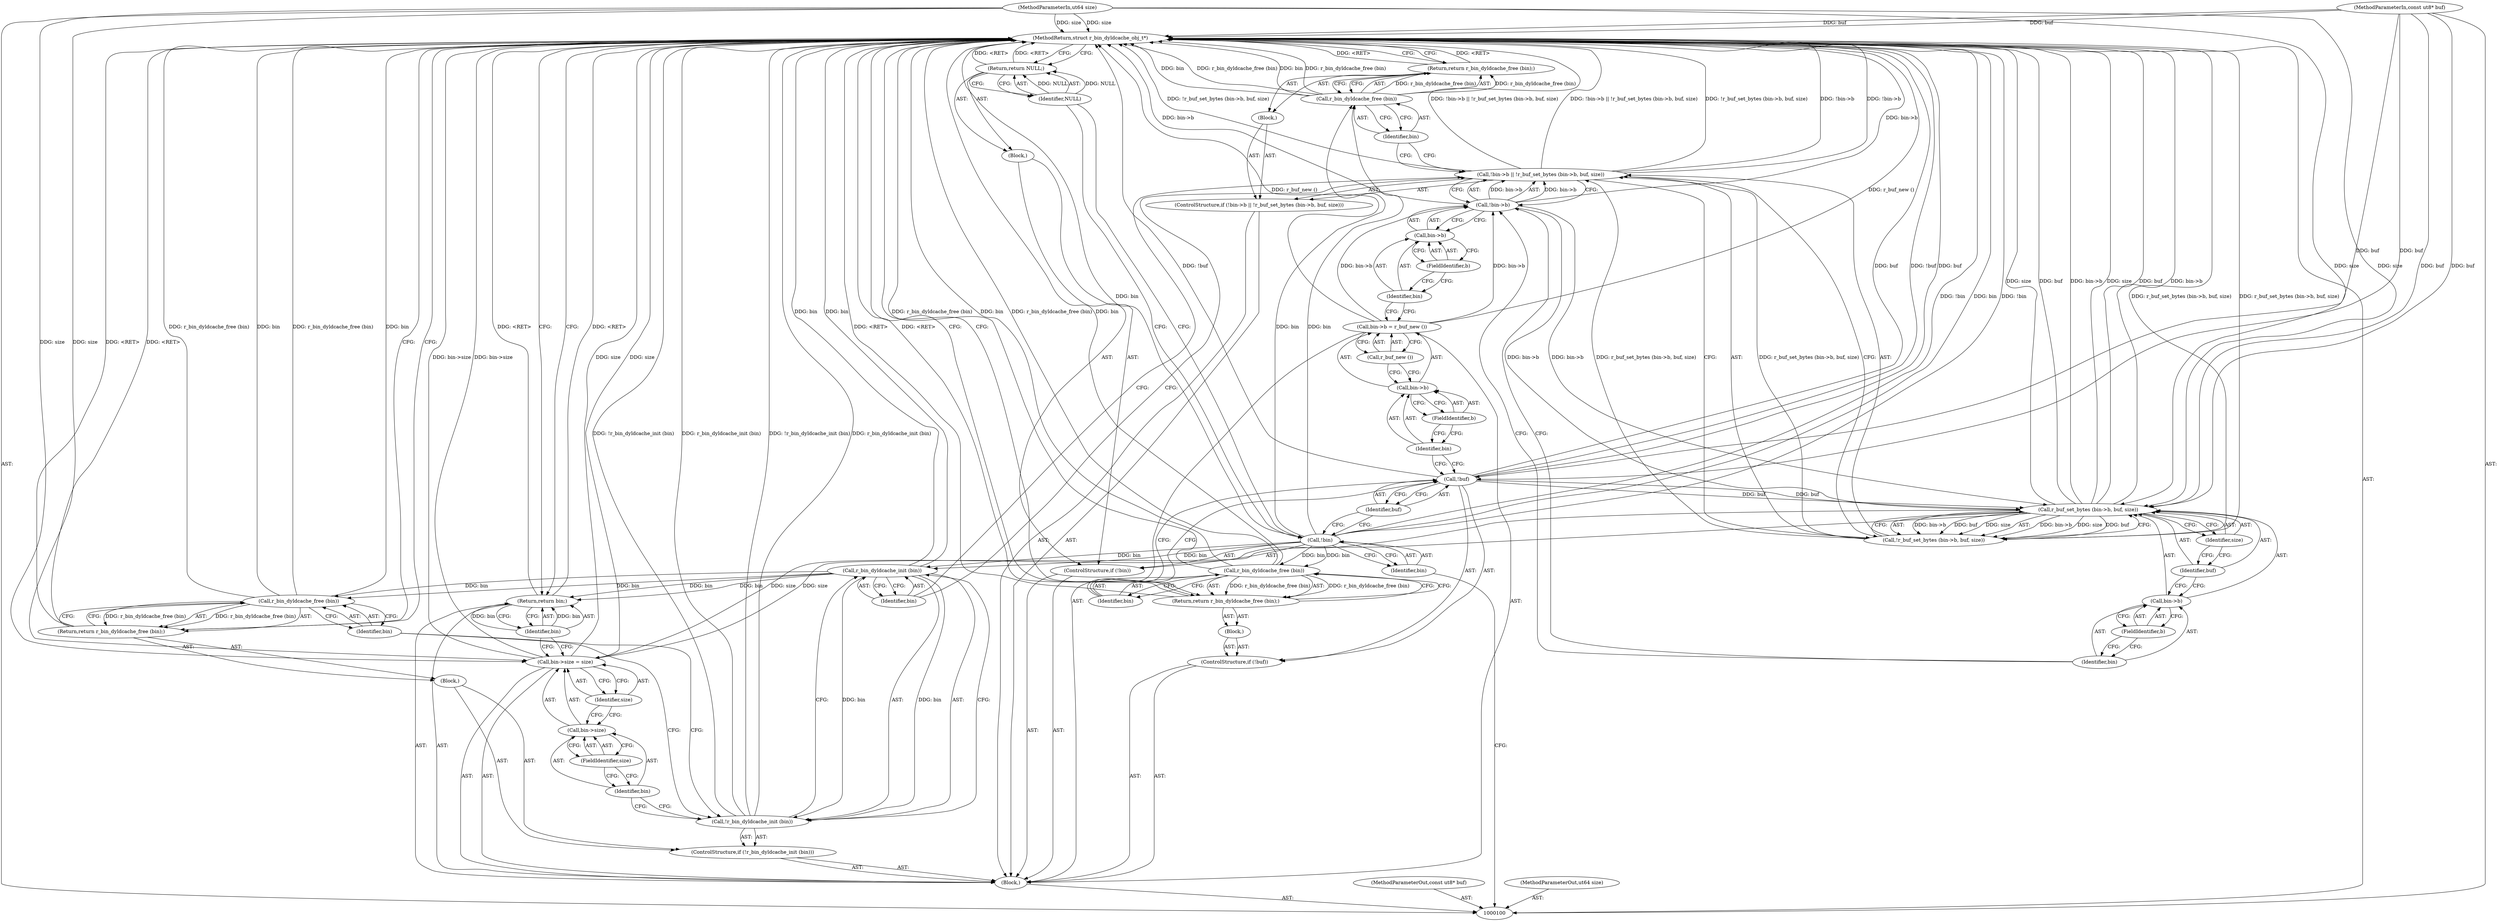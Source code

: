 digraph "0_radare2_4e98402f09a0ef0bb8559a33a4c1988c54938eaf_0" {
"1000154" [label="(MethodReturn,struct r_bin_dyldcache_obj_t*)"];
"1000101" [label="(MethodParameterIn,const ut8* buf)"];
"1000197" [label="(MethodParameterOut,const ut8* buf)"];
"1000102" [label="(MethodParameterIn,ut64 size)"];
"1000198" [label="(MethodParameterOut,ut64 size)"];
"1000103" [label="(Block,)"];
"1000122" [label="(ControlStructure,if (!bin->b || !r_buf_set_bytes (bin->b, buf, size)))"];
"1000127" [label="(FieldIdentifier,b)"];
"1000128" [label="(Call,!r_buf_set_bytes (bin->b, buf, size))"];
"1000129" [label="(Call,r_buf_set_bytes (bin->b, buf, size))"];
"1000130" [label="(Call,bin->b)"];
"1000131" [label="(Identifier,bin)"];
"1000132" [label="(FieldIdentifier,b)"];
"1000133" [label="(Identifier,buf)"];
"1000134" [label="(Identifier,size)"];
"1000123" [label="(Call,!bin->b || !r_buf_set_bytes (bin->b, buf, size))"];
"1000124" [label="(Call,!bin->b)"];
"1000135" [label="(Block,)"];
"1000125" [label="(Call,bin->b)"];
"1000126" [label="(Identifier,bin)"];
"1000137" [label="(Call,r_bin_dyldcache_free (bin))"];
"1000136" [label="(Return,return r_bin_dyldcache_free (bin);)"];
"1000138" [label="(Identifier,bin)"];
"1000139" [label="(ControlStructure,if (!r_bin_dyldcache_init (bin)))"];
"1000142" [label="(Identifier,bin)"];
"1000143" [label="(Block,)"];
"1000140" [label="(Call,!r_bin_dyldcache_init (bin))"];
"1000141" [label="(Call,r_bin_dyldcache_init (bin))"];
"1000144" [label="(Return,return r_bin_dyldcache_free (bin);)"];
"1000146" [label="(Identifier,bin)"];
"1000145" [label="(Call,r_bin_dyldcache_free (bin))"];
"1000147" [label="(Call,bin->size = size)"];
"1000148" [label="(Call,bin->size)"];
"1000149" [label="(Identifier,bin)"];
"1000151" [label="(Identifier,size)"];
"1000150" [label="(FieldIdentifier,size)"];
"1000152" [label="(Return,return bin;)"];
"1000153" [label="(Identifier,bin)"];
"1000104" [label="(ControlStructure,if (!bin))"];
"1000107" [label="(Block,)"];
"1000105" [label="(Call,!bin)"];
"1000106" [label="(Identifier,bin)"];
"1000109" [label="(Identifier,NULL)"];
"1000108" [label="(Return,return NULL;)"];
"1000113" [label="(Block,)"];
"1000110" [label="(ControlStructure,if (!buf))"];
"1000111" [label="(Call,!buf)"];
"1000112" [label="(Identifier,buf)"];
"1000115" [label="(Call,r_bin_dyldcache_free (bin))"];
"1000114" [label="(Return,return r_bin_dyldcache_free (bin);)"];
"1000116" [label="(Identifier,bin)"];
"1000117" [label="(Call,bin->b = r_buf_new ())"];
"1000118" [label="(Call,bin->b)"];
"1000119" [label="(Identifier,bin)"];
"1000121" [label="(Call,r_buf_new ())"];
"1000120" [label="(FieldIdentifier,b)"];
"1000154" -> "1000100"  [label="AST: "];
"1000154" -> "1000108"  [label="CFG: "];
"1000154" -> "1000114"  [label="CFG: "];
"1000154" -> "1000136"  [label="CFG: "];
"1000154" -> "1000144"  [label="CFG: "];
"1000154" -> "1000152"  [label="CFG: "];
"1000136" -> "1000154"  [label="DDG: <RET>"];
"1000152" -> "1000154"  [label="DDG: <RET>"];
"1000144" -> "1000154"  [label="DDG: <RET>"];
"1000108" -> "1000154"  [label="DDG: <RET>"];
"1000114" -> "1000154"  [label="DDG: <RET>"];
"1000129" -> "1000154"  [label="DDG: bin->b"];
"1000129" -> "1000154"  [label="DDG: size"];
"1000129" -> "1000154"  [label="DDG: buf"];
"1000141" -> "1000154"  [label="DDG: bin"];
"1000124" -> "1000154"  [label="DDG: bin->b"];
"1000147" -> "1000154"  [label="DDG: size"];
"1000147" -> "1000154"  [label="DDG: bin->size"];
"1000105" -> "1000154"  [label="DDG: !bin"];
"1000105" -> "1000154"  [label="DDG: bin"];
"1000140" -> "1000154"  [label="DDG: !r_bin_dyldcache_init (bin)"];
"1000140" -> "1000154"  [label="DDG: r_bin_dyldcache_init (bin)"];
"1000101" -> "1000154"  [label="DDG: buf"];
"1000145" -> "1000154"  [label="DDG: r_bin_dyldcache_free (bin)"];
"1000145" -> "1000154"  [label="DDG: bin"];
"1000123" -> "1000154"  [label="DDG: !bin->b"];
"1000123" -> "1000154"  [label="DDG: !bin->b || !r_buf_set_bytes (bin->b, buf, size)"];
"1000123" -> "1000154"  [label="DDG: !r_buf_set_bytes (bin->b, buf, size)"];
"1000128" -> "1000154"  [label="DDG: r_buf_set_bytes (bin->b, buf, size)"];
"1000115" -> "1000154"  [label="DDG: r_bin_dyldcache_free (bin)"];
"1000115" -> "1000154"  [label="DDG: bin"];
"1000117" -> "1000154"  [label="DDG: r_buf_new ()"];
"1000102" -> "1000154"  [label="DDG: size"];
"1000111" -> "1000154"  [label="DDG: buf"];
"1000111" -> "1000154"  [label="DDG: !buf"];
"1000137" -> "1000154"  [label="DDG: bin"];
"1000137" -> "1000154"  [label="DDG: r_bin_dyldcache_free (bin)"];
"1000101" -> "1000100"  [label="AST: "];
"1000101" -> "1000154"  [label="DDG: buf"];
"1000101" -> "1000111"  [label="DDG: buf"];
"1000101" -> "1000129"  [label="DDG: buf"];
"1000197" -> "1000100"  [label="AST: "];
"1000102" -> "1000100"  [label="AST: "];
"1000102" -> "1000154"  [label="DDG: size"];
"1000102" -> "1000129"  [label="DDG: size"];
"1000102" -> "1000147"  [label="DDG: size"];
"1000198" -> "1000100"  [label="AST: "];
"1000103" -> "1000100"  [label="AST: "];
"1000104" -> "1000103"  [label="AST: "];
"1000110" -> "1000103"  [label="AST: "];
"1000117" -> "1000103"  [label="AST: "];
"1000122" -> "1000103"  [label="AST: "];
"1000139" -> "1000103"  [label="AST: "];
"1000147" -> "1000103"  [label="AST: "];
"1000152" -> "1000103"  [label="AST: "];
"1000122" -> "1000103"  [label="AST: "];
"1000123" -> "1000122"  [label="AST: "];
"1000135" -> "1000122"  [label="AST: "];
"1000127" -> "1000125"  [label="AST: "];
"1000127" -> "1000126"  [label="CFG: "];
"1000125" -> "1000127"  [label="CFG: "];
"1000128" -> "1000123"  [label="AST: "];
"1000128" -> "1000129"  [label="CFG: "];
"1000129" -> "1000128"  [label="AST: "];
"1000123" -> "1000128"  [label="CFG: "];
"1000128" -> "1000154"  [label="DDG: r_buf_set_bytes (bin->b, buf, size)"];
"1000128" -> "1000123"  [label="DDG: r_buf_set_bytes (bin->b, buf, size)"];
"1000129" -> "1000128"  [label="DDG: bin->b"];
"1000129" -> "1000128"  [label="DDG: buf"];
"1000129" -> "1000128"  [label="DDG: size"];
"1000129" -> "1000128"  [label="AST: "];
"1000129" -> "1000134"  [label="CFG: "];
"1000130" -> "1000129"  [label="AST: "];
"1000133" -> "1000129"  [label="AST: "];
"1000134" -> "1000129"  [label="AST: "];
"1000128" -> "1000129"  [label="CFG: "];
"1000129" -> "1000154"  [label="DDG: bin->b"];
"1000129" -> "1000154"  [label="DDG: size"];
"1000129" -> "1000154"  [label="DDG: buf"];
"1000129" -> "1000128"  [label="DDG: bin->b"];
"1000129" -> "1000128"  [label="DDG: buf"];
"1000129" -> "1000128"  [label="DDG: size"];
"1000124" -> "1000129"  [label="DDG: bin->b"];
"1000111" -> "1000129"  [label="DDG: buf"];
"1000101" -> "1000129"  [label="DDG: buf"];
"1000102" -> "1000129"  [label="DDG: size"];
"1000129" -> "1000147"  [label="DDG: size"];
"1000130" -> "1000129"  [label="AST: "];
"1000130" -> "1000132"  [label="CFG: "];
"1000131" -> "1000130"  [label="AST: "];
"1000132" -> "1000130"  [label="AST: "];
"1000133" -> "1000130"  [label="CFG: "];
"1000131" -> "1000130"  [label="AST: "];
"1000131" -> "1000124"  [label="CFG: "];
"1000132" -> "1000131"  [label="CFG: "];
"1000132" -> "1000130"  [label="AST: "];
"1000132" -> "1000131"  [label="CFG: "];
"1000130" -> "1000132"  [label="CFG: "];
"1000133" -> "1000129"  [label="AST: "];
"1000133" -> "1000130"  [label="CFG: "];
"1000134" -> "1000133"  [label="CFG: "];
"1000134" -> "1000129"  [label="AST: "];
"1000134" -> "1000133"  [label="CFG: "];
"1000129" -> "1000134"  [label="CFG: "];
"1000123" -> "1000122"  [label="AST: "];
"1000123" -> "1000124"  [label="CFG: "];
"1000123" -> "1000128"  [label="CFG: "];
"1000124" -> "1000123"  [label="AST: "];
"1000128" -> "1000123"  [label="AST: "];
"1000138" -> "1000123"  [label="CFG: "];
"1000142" -> "1000123"  [label="CFG: "];
"1000123" -> "1000154"  [label="DDG: !bin->b"];
"1000123" -> "1000154"  [label="DDG: !bin->b || !r_buf_set_bytes (bin->b, buf, size)"];
"1000123" -> "1000154"  [label="DDG: !r_buf_set_bytes (bin->b, buf, size)"];
"1000124" -> "1000123"  [label="DDG: bin->b"];
"1000128" -> "1000123"  [label="DDG: r_buf_set_bytes (bin->b, buf, size)"];
"1000124" -> "1000123"  [label="AST: "];
"1000124" -> "1000125"  [label="CFG: "];
"1000125" -> "1000124"  [label="AST: "];
"1000131" -> "1000124"  [label="CFG: "];
"1000123" -> "1000124"  [label="CFG: "];
"1000124" -> "1000154"  [label="DDG: bin->b"];
"1000124" -> "1000123"  [label="DDG: bin->b"];
"1000117" -> "1000124"  [label="DDG: bin->b"];
"1000124" -> "1000129"  [label="DDG: bin->b"];
"1000135" -> "1000122"  [label="AST: "];
"1000136" -> "1000135"  [label="AST: "];
"1000125" -> "1000124"  [label="AST: "];
"1000125" -> "1000127"  [label="CFG: "];
"1000126" -> "1000125"  [label="AST: "];
"1000127" -> "1000125"  [label="AST: "];
"1000124" -> "1000125"  [label="CFG: "];
"1000126" -> "1000125"  [label="AST: "];
"1000126" -> "1000117"  [label="CFG: "];
"1000127" -> "1000126"  [label="CFG: "];
"1000137" -> "1000136"  [label="AST: "];
"1000137" -> "1000138"  [label="CFG: "];
"1000138" -> "1000137"  [label="AST: "];
"1000136" -> "1000137"  [label="CFG: "];
"1000137" -> "1000154"  [label="DDG: bin"];
"1000137" -> "1000154"  [label="DDG: r_bin_dyldcache_free (bin)"];
"1000137" -> "1000136"  [label="DDG: r_bin_dyldcache_free (bin)"];
"1000105" -> "1000137"  [label="DDG: bin"];
"1000136" -> "1000135"  [label="AST: "];
"1000136" -> "1000137"  [label="CFG: "];
"1000137" -> "1000136"  [label="AST: "];
"1000154" -> "1000136"  [label="CFG: "];
"1000136" -> "1000154"  [label="DDG: <RET>"];
"1000137" -> "1000136"  [label="DDG: r_bin_dyldcache_free (bin)"];
"1000138" -> "1000137"  [label="AST: "];
"1000138" -> "1000123"  [label="CFG: "];
"1000137" -> "1000138"  [label="CFG: "];
"1000139" -> "1000103"  [label="AST: "];
"1000140" -> "1000139"  [label="AST: "];
"1000143" -> "1000139"  [label="AST: "];
"1000142" -> "1000141"  [label="AST: "];
"1000142" -> "1000123"  [label="CFG: "];
"1000141" -> "1000142"  [label="CFG: "];
"1000143" -> "1000139"  [label="AST: "];
"1000144" -> "1000143"  [label="AST: "];
"1000140" -> "1000139"  [label="AST: "];
"1000140" -> "1000141"  [label="CFG: "];
"1000141" -> "1000140"  [label="AST: "];
"1000146" -> "1000140"  [label="CFG: "];
"1000149" -> "1000140"  [label="CFG: "];
"1000140" -> "1000154"  [label="DDG: !r_bin_dyldcache_init (bin)"];
"1000140" -> "1000154"  [label="DDG: r_bin_dyldcache_init (bin)"];
"1000141" -> "1000140"  [label="DDG: bin"];
"1000141" -> "1000140"  [label="AST: "];
"1000141" -> "1000142"  [label="CFG: "];
"1000142" -> "1000141"  [label="AST: "];
"1000140" -> "1000141"  [label="CFG: "];
"1000141" -> "1000154"  [label="DDG: bin"];
"1000141" -> "1000140"  [label="DDG: bin"];
"1000105" -> "1000141"  [label="DDG: bin"];
"1000141" -> "1000145"  [label="DDG: bin"];
"1000141" -> "1000152"  [label="DDG: bin"];
"1000144" -> "1000143"  [label="AST: "];
"1000144" -> "1000145"  [label="CFG: "];
"1000145" -> "1000144"  [label="AST: "];
"1000154" -> "1000144"  [label="CFG: "];
"1000144" -> "1000154"  [label="DDG: <RET>"];
"1000145" -> "1000144"  [label="DDG: r_bin_dyldcache_free (bin)"];
"1000146" -> "1000145"  [label="AST: "];
"1000146" -> "1000140"  [label="CFG: "];
"1000145" -> "1000146"  [label="CFG: "];
"1000145" -> "1000144"  [label="AST: "];
"1000145" -> "1000146"  [label="CFG: "];
"1000146" -> "1000145"  [label="AST: "];
"1000144" -> "1000145"  [label="CFG: "];
"1000145" -> "1000154"  [label="DDG: r_bin_dyldcache_free (bin)"];
"1000145" -> "1000154"  [label="DDG: bin"];
"1000145" -> "1000144"  [label="DDG: r_bin_dyldcache_free (bin)"];
"1000141" -> "1000145"  [label="DDG: bin"];
"1000147" -> "1000103"  [label="AST: "];
"1000147" -> "1000151"  [label="CFG: "];
"1000148" -> "1000147"  [label="AST: "];
"1000151" -> "1000147"  [label="AST: "];
"1000153" -> "1000147"  [label="CFG: "];
"1000147" -> "1000154"  [label="DDG: size"];
"1000147" -> "1000154"  [label="DDG: bin->size"];
"1000129" -> "1000147"  [label="DDG: size"];
"1000102" -> "1000147"  [label="DDG: size"];
"1000148" -> "1000147"  [label="AST: "];
"1000148" -> "1000150"  [label="CFG: "];
"1000149" -> "1000148"  [label="AST: "];
"1000150" -> "1000148"  [label="AST: "];
"1000151" -> "1000148"  [label="CFG: "];
"1000149" -> "1000148"  [label="AST: "];
"1000149" -> "1000140"  [label="CFG: "];
"1000150" -> "1000149"  [label="CFG: "];
"1000151" -> "1000147"  [label="AST: "];
"1000151" -> "1000148"  [label="CFG: "];
"1000147" -> "1000151"  [label="CFG: "];
"1000150" -> "1000148"  [label="AST: "];
"1000150" -> "1000149"  [label="CFG: "];
"1000148" -> "1000150"  [label="CFG: "];
"1000152" -> "1000103"  [label="AST: "];
"1000152" -> "1000153"  [label="CFG: "];
"1000153" -> "1000152"  [label="AST: "];
"1000154" -> "1000152"  [label="CFG: "];
"1000152" -> "1000154"  [label="DDG: <RET>"];
"1000153" -> "1000152"  [label="DDG: bin"];
"1000141" -> "1000152"  [label="DDG: bin"];
"1000153" -> "1000152"  [label="AST: "];
"1000153" -> "1000147"  [label="CFG: "];
"1000152" -> "1000153"  [label="CFG: "];
"1000153" -> "1000152"  [label="DDG: bin"];
"1000104" -> "1000103"  [label="AST: "];
"1000105" -> "1000104"  [label="AST: "];
"1000107" -> "1000104"  [label="AST: "];
"1000107" -> "1000104"  [label="AST: "];
"1000108" -> "1000107"  [label="AST: "];
"1000105" -> "1000104"  [label="AST: "];
"1000105" -> "1000106"  [label="CFG: "];
"1000106" -> "1000105"  [label="AST: "];
"1000109" -> "1000105"  [label="CFG: "];
"1000112" -> "1000105"  [label="CFG: "];
"1000105" -> "1000154"  [label="DDG: !bin"];
"1000105" -> "1000154"  [label="DDG: bin"];
"1000105" -> "1000115"  [label="DDG: bin"];
"1000105" -> "1000137"  [label="DDG: bin"];
"1000105" -> "1000141"  [label="DDG: bin"];
"1000106" -> "1000105"  [label="AST: "];
"1000106" -> "1000100"  [label="CFG: "];
"1000105" -> "1000106"  [label="CFG: "];
"1000109" -> "1000108"  [label="AST: "];
"1000109" -> "1000105"  [label="CFG: "];
"1000108" -> "1000109"  [label="CFG: "];
"1000109" -> "1000108"  [label="DDG: NULL"];
"1000108" -> "1000107"  [label="AST: "];
"1000108" -> "1000109"  [label="CFG: "];
"1000109" -> "1000108"  [label="AST: "];
"1000154" -> "1000108"  [label="CFG: "];
"1000108" -> "1000154"  [label="DDG: <RET>"];
"1000109" -> "1000108"  [label="DDG: NULL"];
"1000113" -> "1000110"  [label="AST: "];
"1000114" -> "1000113"  [label="AST: "];
"1000110" -> "1000103"  [label="AST: "];
"1000111" -> "1000110"  [label="AST: "];
"1000113" -> "1000110"  [label="AST: "];
"1000111" -> "1000110"  [label="AST: "];
"1000111" -> "1000112"  [label="CFG: "];
"1000112" -> "1000111"  [label="AST: "];
"1000116" -> "1000111"  [label="CFG: "];
"1000119" -> "1000111"  [label="CFG: "];
"1000111" -> "1000154"  [label="DDG: buf"];
"1000111" -> "1000154"  [label="DDG: !buf"];
"1000101" -> "1000111"  [label="DDG: buf"];
"1000111" -> "1000129"  [label="DDG: buf"];
"1000112" -> "1000111"  [label="AST: "];
"1000112" -> "1000105"  [label="CFG: "];
"1000111" -> "1000112"  [label="CFG: "];
"1000115" -> "1000114"  [label="AST: "];
"1000115" -> "1000116"  [label="CFG: "];
"1000116" -> "1000115"  [label="AST: "];
"1000114" -> "1000115"  [label="CFG: "];
"1000115" -> "1000154"  [label="DDG: r_bin_dyldcache_free (bin)"];
"1000115" -> "1000154"  [label="DDG: bin"];
"1000115" -> "1000114"  [label="DDG: r_bin_dyldcache_free (bin)"];
"1000105" -> "1000115"  [label="DDG: bin"];
"1000114" -> "1000113"  [label="AST: "];
"1000114" -> "1000115"  [label="CFG: "];
"1000115" -> "1000114"  [label="AST: "];
"1000154" -> "1000114"  [label="CFG: "];
"1000114" -> "1000154"  [label="DDG: <RET>"];
"1000115" -> "1000114"  [label="DDG: r_bin_dyldcache_free (bin)"];
"1000116" -> "1000115"  [label="AST: "];
"1000116" -> "1000111"  [label="CFG: "];
"1000115" -> "1000116"  [label="CFG: "];
"1000117" -> "1000103"  [label="AST: "];
"1000117" -> "1000121"  [label="CFG: "];
"1000118" -> "1000117"  [label="AST: "];
"1000121" -> "1000117"  [label="AST: "];
"1000126" -> "1000117"  [label="CFG: "];
"1000117" -> "1000154"  [label="DDG: r_buf_new ()"];
"1000117" -> "1000124"  [label="DDG: bin->b"];
"1000118" -> "1000117"  [label="AST: "];
"1000118" -> "1000120"  [label="CFG: "];
"1000119" -> "1000118"  [label="AST: "];
"1000120" -> "1000118"  [label="AST: "];
"1000121" -> "1000118"  [label="CFG: "];
"1000119" -> "1000118"  [label="AST: "];
"1000119" -> "1000111"  [label="CFG: "];
"1000120" -> "1000119"  [label="CFG: "];
"1000121" -> "1000117"  [label="AST: "];
"1000121" -> "1000118"  [label="CFG: "];
"1000117" -> "1000121"  [label="CFG: "];
"1000120" -> "1000118"  [label="AST: "];
"1000120" -> "1000119"  [label="CFG: "];
"1000118" -> "1000120"  [label="CFG: "];
}
